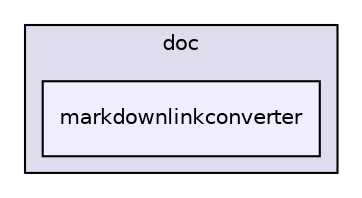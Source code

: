 digraph "markdownlinkconverter" {
  compound=true
  node [ fontsize="10", fontname="Helvetica"];
  edge [ labelfontsize="10", labelfontname="Helvetica"];
  subgraph clusterdir_e68e8157741866f444e17edd764ebbae {
    graph [ bgcolor="#ddddee", pencolor="black", label="doc" fontname="Helvetica", fontsize="10", URL="dir_e68e8157741866f444e17edd764ebbae.html"]
  dir_be1291274132a8939fdd17d375844c93 [shape=box, label="markdownlinkconverter", style="filled", fillcolor="#eeeeff", pencolor="black", URL="dir_be1291274132a8939fdd17d375844c93.html"];
  }
}
